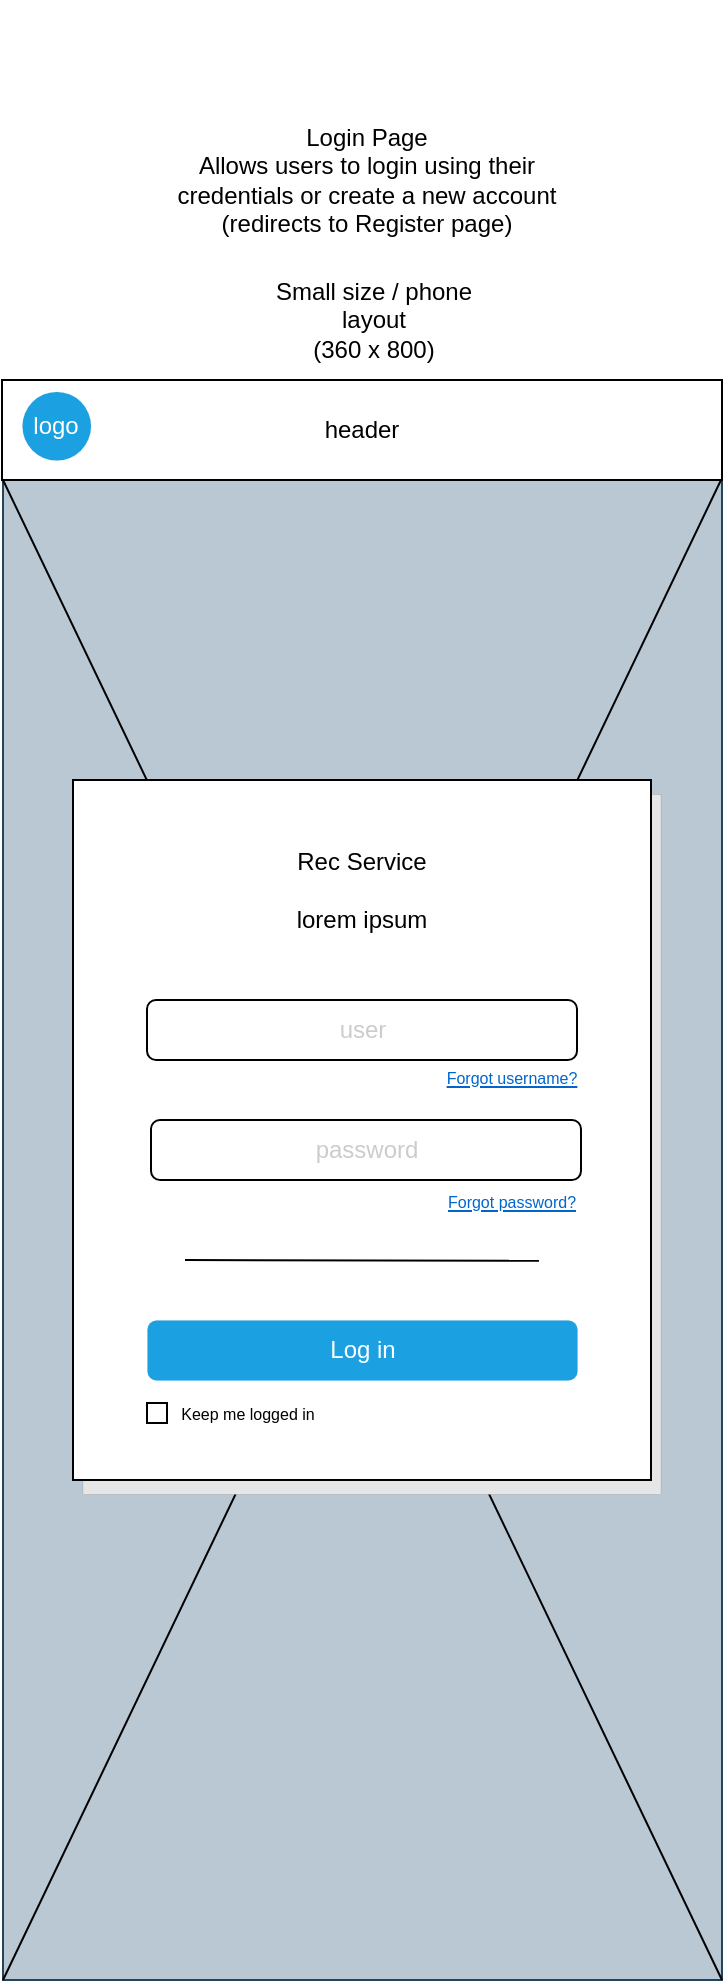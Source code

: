 <mxfile version="26.0.10" pages="2">
  <diagram name="Small (Phone) Size" id="N-O08OQEMZONFU_e-OeA">
    <mxGraphModel grid="1" page="1" gridSize="10" guides="1" tooltips="1" connect="1" arrows="1" fold="1" pageScale="1" pageWidth="850" pageHeight="1100" math="0" shadow="0">
      <root>
        <mxCell id="0" />
        <mxCell id="1" parent="0" />
        <mxCell id="JAdM_JAL3V7lCmd67JW1-1" value="" style="rounded=0;whiteSpace=wrap;html=1;" vertex="1" parent="1">
          <mxGeometry x="240.5" y="210" width="359" height="800" as="geometry" />
        </mxCell>
        <mxCell id="4AnQR1ObLkiOztBNg5QA-22" value="" style="rounded=0;whiteSpace=wrap;html=1;fillColor=#bac8d3;strokeColor=#23445d;" vertex="1" parent="1">
          <mxGeometry x="240.5" y="260" width="359.5" height="750" as="geometry" />
        </mxCell>
        <mxCell id="4AnQR1ObLkiOztBNg5QA-24" value="" style="endArrow=none;html=1;rounded=0;exitX=0;exitY=1;exitDx=0;exitDy=0;" edge="1" parent="1" source="4AnQR1ObLkiOztBNg5QA-22">
          <mxGeometry width="50" height="50" relative="1" as="geometry">
            <mxPoint x="549.5" y="310" as="sourcePoint" />
            <mxPoint x="599.5" y="260" as="targetPoint" />
          </mxGeometry>
        </mxCell>
        <mxCell id="4AnQR1ObLkiOztBNg5QA-26" value="" style="endArrow=none;html=1;rounded=0;exitX=1;exitY=1;exitDx=0;exitDy=0;entryX=0;entryY=0;entryDx=0;entryDy=0;" edge="1" parent="1" source="4AnQR1ObLkiOztBNg5QA-22" target="4AnQR1ObLkiOztBNg5QA-22">
          <mxGeometry width="50" height="50" relative="1" as="geometry">
            <mxPoint x="138.5" y="1020" as="sourcePoint" />
            <mxPoint x="497" y="270" as="targetPoint" />
          </mxGeometry>
        </mxCell>
        <mxCell id="4AnQR1ObLkiOztBNg5QA-28" value="" style="rounded=0;whiteSpace=wrap;html=1;strokeWidth=0;fillColor=#E6E6E6;" vertex="1" parent="1">
          <mxGeometry x="280.25" y="417" width="289" height="350" as="geometry" />
        </mxCell>
        <mxCell id="4AnQR1ObLkiOztBNg5QA-19" value="" style="rounded=0;whiteSpace=wrap;html=1;" vertex="1" parent="1">
          <mxGeometry x="275.5" y="410" width="289" height="350" as="geometry" />
        </mxCell>
        <mxCell id="JAdM_JAL3V7lCmd67JW1-2" value="Login Page&lt;div&gt;Allows users to login using their credentials or create a new account (redirects to Register page)&lt;/div&gt;" style="text;html=1;align=center;verticalAlign=middle;whiteSpace=wrap;rounded=0;" vertex="1" parent="1">
          <mxGeometry x="310" y="20" width="225" height="180" as="geometry" />
        </mxCell>
        <mxCell id="JAdM_JAL3V7lCmd67JW1-3" value="Small size / phone layout&lt;div&gt;(360 x 800)&lt;/div&gt;" style="text;html=1;align=center;verticalAlign=middle;whiteSpace=wrap;rounded=0;" vertex="1" parent="1">
          <mxGeometry x="370.5" y="150" width="110" height="60" as="geometry" />
        </mxCell>
        <mxCell id="4AnQR1ObLkiOztBNg5QA-1" value="" style="rounded=0;whiteSpace=wrap;html=1;" vertex="1" parent="1">
          <mxGeometry x="240" y="210" width="360" height="50" as="geometry" />
        </mxCell>
        <mxCell id="4AnQR1ObLkiOztBNg5QA-2" value="header" style="text;html=1;align=center;verticalAlign=middle;whiteSpace=wrap;rounded=0;" vertex="1" parent="1">
          <mxGeometry x="400" y="230" width="40" height="10" as="geometry" />
        </mxCell>
        <mxCell id="4AnQR1ObLkiOztBNg5QA-3" value="" style="shape=image;html=1;verticalAlign=top;verticalLabelPosition=bottom;labelBackgroundColor=#ffffff;imageAspect=0;aspect=fixed;image=https://cdn4.iconfinder.com/data/icons/evil-icons-user-interface/64/menu-128.png" vertex="1" parent="1">
          <mxGeometry x="550" y="215.75" width="38.5" height="38.5" as="geometry" />
        </mxCell>
        <mxCell id="4AnQR1ObLkiOztBNg5QA-5" value="" style="ellipse;whiteSpace=wrap;html=1;aspect=fixed;fillColor=#1ba1e2;strokeColor=#006EAF;fontColor=#ffffff;strokeWidth=0;" vertex="1" parent="1">
          <mxGeometry x="250" y="215.75" width="34.25" height="34.25" as="geometry" />
        </mxCell>
        <mxCell id="4AnQR1ObLkiOztBNg5QA-6" value="&lt;font style=&quot;color: rgb(255, 255, 255);&quot;&gt;logo&lt;/font&gt;" style="text;html=1;align=center;verticalAlign=middle;whiteSpace=wrap;rounded=0;" vertex="1" parent="1">
          <mxGeometry x="247.13" y="227.88" width="40" height="10" as="geometry" />
        </mxCell>
        <mxCell id="4AnQR1ObLkiOztBNg5QA-7" value="Rec Service&lt;div&gt;&lt;br&gt;&lt;/div&gt;&lt;div&gt;lorem ipsum&lt;/div&gt;" style="text;html=1;align=center;verticalAlign=middle;whiteSpace=wrap;rounded=0;" vertex="1" parent="1">
          <mxGeometry x="380" y="440" width="80" height="50" as="geometry" />
        </mxCell>
        <mxCell id="4AnQR1ObLkiOztBNg5QA-8" value="&lt;font style=&quot;color: rgb(204, 204, 204);&quot;&gt;user&lt;/font&gt;" style="rounded=1;whiteSpace=wrap;html=1;" vertex="1" parent="1">
          <mxGeometry x="312.5" y="520" width="215" height="30" as="geometry" />
        </mxCell>
        <mxCell id="4AnQR1ObLkiOztBNg5QA-9" value="&lt;font style=&quot;color: rgb(204, 204, 204);&quot;&gt;password&lt;/font&gt;" style="rounded=1;whiteSpace=wrap;html=1;" vertex="1" parent="1">
          <mxGeometry x="314.5" y="580" width="215" height="30" as="geometry" />
        </mxCell>
        <mxCell id="4AnQR1ObLkiOztBNg5QA-10" value="&lt;font style=&quot;color: rgb(255, 255, 255);&quot;&gt;Log in&lt;/font&gt;" style="rounded=1;whiteSpace=wrap;html=1;strokeWidth=0;fillColor=#1ba1e2;fontColor=#ffffff;strokeColor=#006EAF;" vertex="1" parent="1">
          <mxGeometry x="312.5" y="680" width="215" height="30" as="geometry" />
        </mxCell>
        <mxCell id="4AnQR1ObLkiOztBNg5QA-11" value="" style="whiteSpace=wrap;html=1;aspect=fixed;" vertex="1" parent="1">
          <mxGeometry x="312.5" y="721.5" width="10" height="10" as="geometry" />
        </mxCell>
        <mxCell id="4AnQR1ObLkiOztBNg5QA-13" value="Keep me logged in" style="text;html=1;align=center;verticalAlign=middle;whiteSpace=wrap;rounded=0;fontSize=8;" vertex="1" parent="1">
          <mxGeometry x="328" y="720" width="69.5" height="13" as="geometry" />
        </mxCell>
        <mxCell id="4AnQR1ObLkiOztBNg5QA-14" value="" style="endArrow=none;html=1;rounded=0;" edge="1" parent="1">
          <mxGeometry width="50" height="50" relative="1" as="geometry">
            <mxPoint x="331.5" y="650" as="sourcePoint" />
            <mxPoint x="508.5" y="650.43" as="targetPoint" />
          </mxGeometry>
        </mxCell>
        <mxCell id="4AnQR1ObLkiOztBNg5QA-17" value="Forgot password?" style="text;html=1;align=center;verticalAlign=middle;whiteSpace=wrap;rounded=0;fontSize=8;fontStyle=4;fontColor=light-dark(#0066CC,#EDEDED);" vertex="1" parent="1">
          <mxGeometry x="460" y="614" width="69.5" height="13" as="geometry" />
        </mxCell>
        <mxCell id="4AnQR1ObLkiOztBNg5QA-20" value="Forgot username?" style="text;html=1;align=center;verticalAlign=middle;whiteSpace=wrap;rounded=0;fontSize=8;fontStyle=4;fontColor=light-dark(#0066CC,#EDEDED);" vertex="1" parent="1">
          <mxGeometry x="460" y="552" width="69.5" height="13" as="geometry" />
        </mxCell>
      </root>
    </mxGraphModel>
  </diagram>
  <diagram id="t_3v_Z-kGu1knByQipud" name="Large Screen Size">
    <mxGraphModel grid="1" page="1" gridSize="10" guides="1" tooltips="1" connect="1" arrows="1" fold="1" pageScale="1" pageWidth="850" pageHeight="1100" math="0" shadow="0">
      <root>
        <mxCell id="0" />
        <mxCell id="1" parent="0" />
        <mxCell id="M70zk-2mXlEuVTkneo7i-1" value="Login Page&lt;div&gt;Allows users to login using their credentials or create a new account (redirects to Register page)&lt;/div&gt;" style="text;html=1;align=center;verticalAlign=middle;whiteSpace=wrap;rounded=0;" vertex="1" parent="1">
          <mxGeometry x="161" y="90" width="530" height="40" as="geometry" />
        </mxCell>
        <mxCell id="M70zk-2mXlEuVTkneo7i-2" value="Large size&lt;div&gt;(1920 x 1080)&lt;/div&gt;" style="text;html=1;align=center;verticalAlign=middle;whiteSpace=wrap;rounded=0;" vertex="1" parent="1">
          <mxGeometry x="370.5" y="160" width="110" height="60" as="geometry" />
        </mxCell>
        <mxCell id="M70zk-2mXlEuVTkneo7i-3" value="" style="rounded=0;whiteSpace=wrap;html=1;fillColor=#1ba1e2;fontColor=#ffffff;strokeColor=#006EAF;" vertex="1" parent="1">
          <mxGeometry x="-532" y="230" width="1919" height="1080" as="geometry" />
        </mxCell>
        <mxCell id="JrbPO3LLUjLGlz1DGCsI-1" value="" style="rounded=0;whiteSpace=wrap;html=1;fillColor=#bac8d3;strokeColor=#23445d;" vertex="1" parent="1">
          <mxGeometry x="-455" y="360" width="1765" height="810" as="geometry" />
        </mxCell>
        <mxCell id="JrbPO3LLUjLGlz1DGCsI-2" value="" style="endArrow=none;html=1;rounded=0;exitX=0;exitY=1;exitDx=0;exitDy=0;entryX=1;entryY=0;entryDx=0;entryDy=0;" edge="1" parent="1" source="JrbPO3LLUjLGlz1DGCsI-1" target="JrbPO3LLUjLGlz1DGCsI-1">
          <mxGeometry width="50" height="50" relative="1" as="geometry">
            <mxPoint x="1334.5" y="280" as="sourcePoint" />
            <mxPoint x="1384.5" y="230" as="targetPoint" />
          </mxGeometry>
        </mxCell>
        <mxCell id="JrbPO3LLUjLGlz1DGCsI-3" value="" style="endArrow=none;html=1;rounded=0;exitX=1;exitY=1;exitDx=0;exitDy=0;entryX=0;entryY=0;entryDx=0;entryDy=0;" edge="1" parent="1" source="JrbPO3LLUjLGlz1DGCsI-1" target="JrbPO3LLUjLGlz1DGCsI-1">
          <mxGeometry width="50" height="50" relative="1" as="geometry">
            <mxPoint x="923.5" y="990" as="sourcePoint" />
            <mxPoint x="1282" y="240" as="targetPoint" />
          </mxGeometry>
        </mxCell>
        <mxCell id="vT_IUWXNt1hnR-QIH6gM-1" value="" style="rounded=0;whiteSpace=wrap;html=1;strokeWidth=0;fillColor=#E6E6E6;" vertex="1" parent="1">
          <mxGeometry x="-410" y="360" width="410" height="830" as="geometry" />
        </mxCell>
        <mxCell id="vT_IUWXNt1hnR-QIH6gM-2" value="" style="rounded=0;whiteSpace=wrap;html=1;strokeWidth=0;" vertex="1" parent="1">
          <mxGeometry x="-420" y="350" width="410" height="830" as="geometry" />
        </mxCell>
        <mxCell id="vT_IUWXNt1hnR-QIH6gM-3" value="Rec Service&lt;div&gt;&lt;br&gt;&lt;/div&gt;&lt;div&gt;lorem ipsum&lt;/div&gt;" style="text;html=1;align=center;verticalAlign=middle;whiteSpace=wrap;rounded=0;fontSize=13;" vertex="1" parent="1">
          <mxGeometry x="-270" y="590" width="110" height="70" as="geometry" />
        </mxCell>
        <mxCell id="vT_IUWXNt1hnR-QIH6gM-4" value="&lt;font style=&quot;color: rgb(204, 204, 204); font-size: 13px;&quot;&gt;user&lt;/font&gt;" style="rounded=1;whiteSpace=wrap;html=1;" vertex="1" parent="1">
          <mxGeometry x="-322.5" y="680" width="215" height="30" as="geometry" />
        </mxCell>
        <mxCell id="vT_IUWXNt1hnR-QIH6gM-5" value="&lt;font style=&quot;color: rgb(204, 204, 204); font-size: 13px;&quot;&gt;password&lt;/font&gt;" style="rounded=1;whiteSpace=wrap;html=1;" vertex="1" parent="1">
          <mxGeometry x="-322.5" y="740" width="215" height="30" as="geometry" />
        </mxCell>
        <mxCell id="vT_IUWXNt1hnR-QIH6gM-6" value="&lt;font style=&quot;color: rgb(255, 255, 255); font-size: 13px;&quot;&gt;Log in&lt;/font&gt;" style="rounded=1;whiteSpace=wrap;html=1;strokeWidth=0;fillColor=#1ba1e2;fontColor=#ffffff;strokeColor=#006EAF;" vertex="1" parent="1">
          <mxGeometry x="-322.5" y="840" width="215" height="30" as="geometry" />
        </mxCell>
        <mxCell id="vT_IUWXNt1hnR-QIH6gM-7" value="" style="whiteSpace=wrap;html=1;aspect=fixed;" vertex="1" parent="1">
          <mxGeometry x="-322.5" y="881.5" width="12" height="12" as="geometry" />
        </mxCell>
        <mxCell id="vT_IUWXNt1hnR-QIH6gM-8" value="Keep me logged in" style="text;html=1;align=center;verticalAlign=middle;whiteSpace=wrap;rounded=0;fontSize=10;" vertex="1" parent="1">
          <mxGeometry x="-309" y="880" width="87.5" height="13" as="geometry" />
        </mxCell>
        <mxCell id="vT_IUWXNt1hnR-QIH6gM-9" value="" style="endArrow=none;html=1;rounded=0;" edge="1" parent="1">
          <mxGeometry width="50" height="50" relative="1" as="geometry">
            <mxPoint x="-300" y="810" as="sourcePoint" />
            <mxPoint x="-123" y="810.43" as="targetPoint" />
          </mxGeometry>
        </mxCell>
        <mxCell id="vT_IUWXNt1hnR-QIH6gM-10" value="Forgot password?" style="text;html=1;align=center;verticalAlign=middle;whiteSpace=wrap;rounded=0;fontSize=10;fontStyle=4;fontColor=light-dark(#0066CC,#EDEDED);" vertex="1" parent="1">
          <mxGeometry x="-191.5" y="774" width="84" height="13" as="geometry" />
        </mxCell>
        <mxCell id="vT_IUWXNt1hnR-QIH6gM-11" value="Forgot username?" style="text;html=1;align=center;verticalAlign=middle;whiteSpace=wrap;rounded=0;fontSize=10;fontStyle=4;fontColor=light-dark(#0066CC,#EDEDED);" vertex="1" parent="1">
          <mxGeometry x="-191.5" y="712" width="84" height="13" as="geometry" />
        </mxCell>
        <mxCell id="UrfT8bZQS8wqX0cNZLv1-1" value="" style="rounded=0;whiteSpace=wrap;html=1;strokeWidth=0;" vertex="1" parent="1">
          <mxGeometry x="-533.5" y="230" width="1922" height="80" as="geometry" />
        </mxCell>
        <mxCell id="t2Q_HINQcNQiz4O4piLD-5" value="" style="ellipse;whiteSpace=wrap;html=1;aspect=fixed;fillColor=#1ba1e2;fontColor=#ffffff;strokeColor=#006EAF;strokeWidth=0;" vertex="1" parent="1">
          <mxGeometry x="-500" y="242.5" width="55" height="55" as="geometry" />
        </mxCell>
        <mxCell id="t2Q_HINQcNQiz4O4piLD-6" value="Header" style="text;strokeColor=none;fillColor=none;html=1;fontSize=24;fontStyle=0;verticalAlign=middle;align=center;" vertex="1" parent="1">
          <mxGeometry x="377.5" y="250" width="100" height="40" as="geometry" />
        </mxCell>
        <mxCell id="t2Q_HINQcNQiz4O4piLD-8" value="" style="shape=image;html=1;verticalAlign=top;verticalLabelPosition=bottom;labelBackgroundColor=#ffffff;imageAspect=0;aspect=fixed;image=https://cdn0.iconfinder.com/data/icons/user-interface-1-32/32/hamburger-menu-128.png" vertex="1" parent="1">
          <mxGeometry x="1300" y="230" width="78" height="78" as="geometry" />
        </mxCell>
        <mxCell id="t2Q_HINQcNQiz4O4piLD-9" value="logo" style="text;strokeColor=none;fillColor=none;html=1;fontSize=18;fontStyle=1;verticalAlign=middle;align=center;fontColor=#FFFFFF;" vertex="1" parent="1">
          <mxGeometry x="-500" y="250" width="55" height="40" as="geometry" />
        </mxCell>
      </root>
    </mxGraphModel>
  </diagram>
</mxfile>
